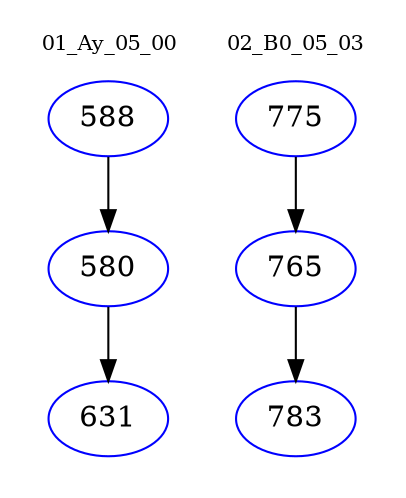digraph{
subgraph cluster_0 {
color = white
label = "01_Ay_05_00";
fontsize=10;
T0_588 [label="588", color="blue"]
T0_588 -> T0_580 [color="black"]
T0_580 [label="580", color="blue"]
T0_580 -> T0_631 [color="black"]
T0_631 [label="631", color="blue"]
}
subgraph cluster_1 {
color = white
label = "02_B0_05_03";
fontsize=10;
T1_775 [label="775", color="blue"]
T1_775 -> T1_765 [color="black"]
T1_765 [label="765", color="blue"]
T1_765 -> T1_783 [color="black"]
T1_783 [label="783", color="blue"]
}
}
